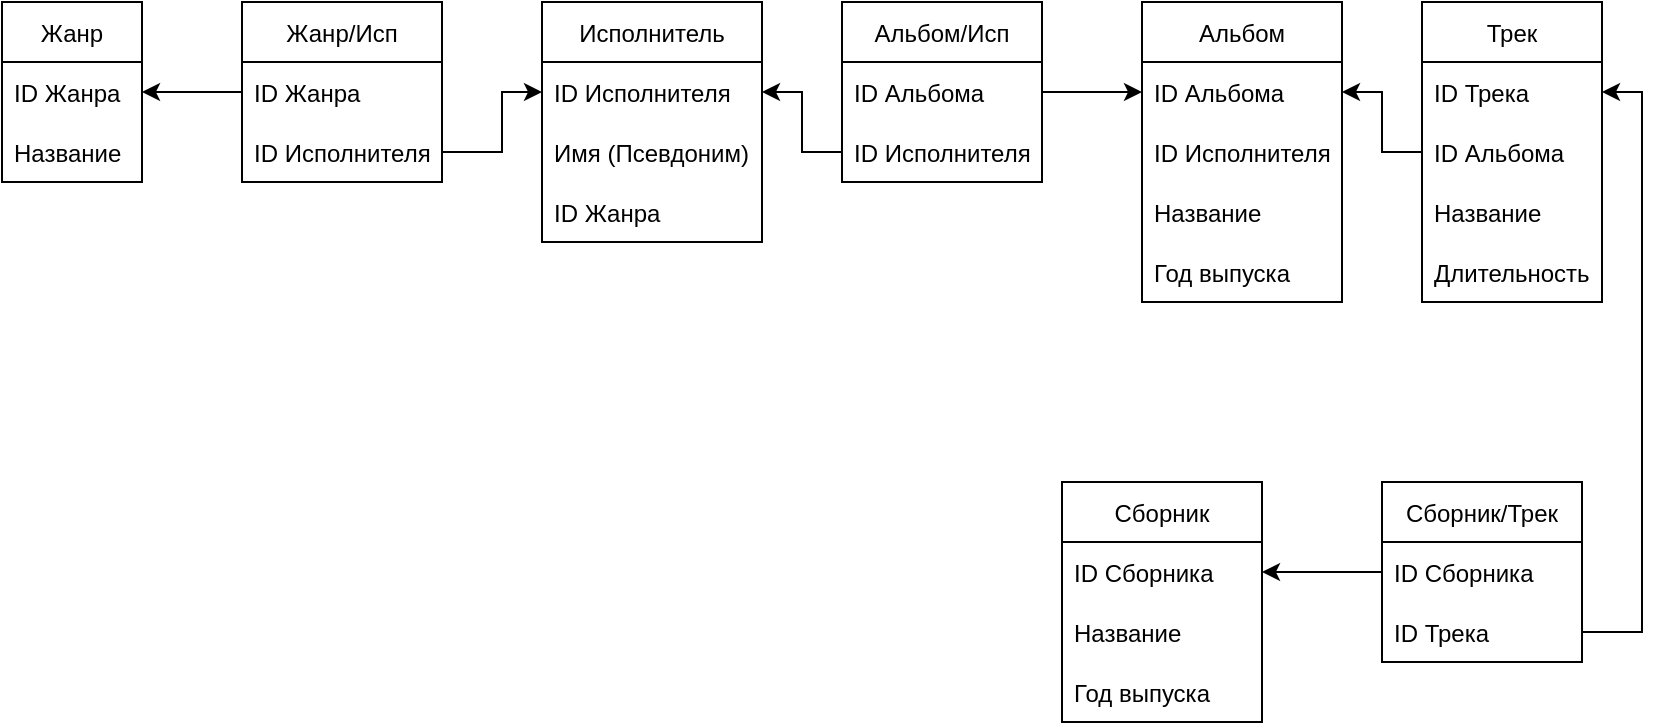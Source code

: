 <mxfile version="20.0.3" type="github"><diagram id="1PERM6R1pxf65QIKWMnp" name="Page-1"><mxGraphModel dx="855" dy="735" grid="1" gridSize="10" guides="1" tooltips="1" connect="1" arrows="1" fold="1" page="1" pageScale="1" pageWidth="827" pageHeight="1169" math="0" shadow="0"><root><mxCell id="0"/><mxCell id="1" parent="0"/><mxCell id="GxQV9euL37HfIME3CPT0-1" value="Жанр" style="swimlane;fontStyle=0;childLayout=stackLayout;horizontal=1;startSize=30;horizontalStack=0;resizeParent=1;resizeParentMax=0;resizeLast=0;collapsible=1;marginBottom=0;" parent="1" vertex="1"><mxGeometry x="10" y="80" width="70" height="90" as="geometry"/></mxCell><mxCell id="GxQV9euL37HfIME3CPT0-3" value="ID Жанра" style="text;strokeColor=none;fillColor=none;align=left;verticalAlign=middle;spacingLeft=4;spacingRight=4;overflow=hidden;points=[[0,0.5],[1,0.5]];portConstraint=eastwest;rotatable=0;" parent="GxQV9euL37HfIME3CPT0-1" vertex="1"><mxGeometry y="30" width="70" height="30" as="geometry"/></mxCell><mxCell id="GxQV9euL37HfIME3CPT0-4" value="Название" style="text;strokeColor=none;fillColor=none;align=left;verticalAlign=middle;spacingLeft=4;spacingRight=4;overflow=hidden;points=[[0,0.5],[1,0.5]];portConstraint=eastwest;rotatable=0;" parent="GxQV9euL37HfIME3CPT0-1" vertex="1"><mxGeometry y="60" width="70" height="30" as="geometry"/></mxCell><mxCell id="GxQV9euL37HfIME3CPT0-5" value="Исполнитель" style="swimlane;fontStyle=0;childLayout=stackLayout;horizontal=1;startSize=30;horizontalStack=0;resizeParent=1;resizeParentMax=0;resizeLast=0;collapsible=1;marginBottom=0;" parent="1" vertex="1"><mxGeometry x="280" y="80" width="110" height="120" as="geometry"/></mxCell><mxCell id="GxQV9euL37HfIME3CPT0-6" value="ID Исполнителя" style="text;strokeColor=none;fillColor=none;align=left;verticalAlign=middle;spacingLeft=4;spacingRight=4;overflow=hidden;points=[[0,0.5],[1,0.5]];portConstraint=eastwest;rotatable=0;" parent="GxQV9euL37HfIME3CPT0-5" vertex="1"><mxGeometry y="30" width="110" height="30" as="geometry"/></mxCell><mxCell id="GxQV9euL37HfIME3CPT0-11" value="Имя (Псевдоним)" style="text;strokeColor=none;fillColor=none;align=left;verticalAlign=middle;spacingLeft=4;spacingRight=4;overflow=hidden;points=[[0,0.5],[1,0.5]];portConstraint=eastwest;rotatable=0;" parent="GxQV9euL37HfIME3CPT0-5" vertex="1"><mxGeometry y="60" width="110" height="30" as="geometry"/></mxCell><mxCell id="GxQV9euL37HfIME3CPT0-7" value="ID Жанра" style="text;strokeColor=none;fillColor=none;align=left;verticalAlign=middle;spacingLeft=4;spacingRight=4;overflow=hidden;points=[[0,0.5],[1,0.5]];portConstraint=eastwest;rotatable=0;" parent="GxQV9euL37HfIME3CPT0-5" vertex="1"><mxGeometry y="90" width="110" height="30" as="geometry"/></mxCell><mxCell id="GxQV9euL37HfIME3CPT0-13" value="Альбом" style="swimlane;fontStyle=0;childLayout=stackLayout;horizontal=1;startSize=30;horizontalStack=0;resizeParent=1;resizeParentMax=0;resizeLast=0;collapsible=1;marginBottom=0;" parent="1" vertex="1"><mxGeometry x="580" y="80" width="100" height="150" as="geometry"/></mxCell><mxCell id="GxQV9euL37HfIME3CPT0-14" value="ID Альбома" style="text;strokeColor=none;fillColor=none;align=left;verticalAlign=middle;spacingLeft=4;spacingRight=4;overflow=hidden;points=[[0,0.5],[1,0.5]];portConstraint=eastwest;rotatable=0;" parent="GxQV9euL37HfIME3CPT0-13" vertex="1"><mxGeometry y="30" width="100" height="30" as="geometry"/></mxCell><mxCell id="GxQV9euL37HfIME3CPT0-17" value="ID Исполнителя" style="text;strokeColor=none;fillColor=none;align=left;verticalAlign=middle;spacingLeft=4;spacingRight=4;overflow=hidden;points=[[0,0.5],[1,0.5]];portConstraint=eastwest;rotatable=0;" parent="GxQV9euL37HfIME3CPT0-13" vertex="1"><mxGeometry y="60" width="100" height="30" as="geometry"/></mxCell><mxCell id="GxQV9euL37HfIME3CPT0-15" value="Название" style="text;strokeColor=none;fillColor=none;align=left;verticalAlign=middle;spacingLeft=4;spacingRight=4;overflow=hidden;points=[[0,0.5],[1,0.5]];portConstraint=eastwest;rotatable=0;" parent="GxQV9euL37HfIME3CPT0-13" vertex="1"><mxGeometry y="90" width="100" height="30" as="geometry"/></mxCell><mxCell id="GxQV9euL37HfIME3CPT0-16" value="Год выпуска" style="text;strokeColor=none;fillColor=none;align=left;verticalAlign=middle;spacingLeft=4;spacingRight=4;overflow=hidden;points=[[0,0.5],[1,0.5]];portConstraint=eastwest;rotatable=0;" parent="GxQV9euL37HfIME3CPT0-13" vertex="1"><mxGeometry y="120" width="100" height="30" as="geometry"/></mxCell><mxCell id="GxQV9euL37HfIME3CPT0-19" value="Трек" style="swimlane;fontStyle=0;childLayout=stackLayout;horizontal=1;startSize=30;horizontalStack=0;resizeParent=1;resizeParentMax=0;resizeLast=0;collapsible=1;marginBottom=0;" parent="1" vertex="1"><mxGeometry x="720" y="80" width="90" height="150" as="geometry"/></mxCell><mxCell id="GxQV9euL37HfIME3CPT0-20" value="ID Трека" style="text;strokeColor=none;fillColor=none;align=left;verticalAlign=middle;spacingLeft=4;spacingRight=4;overflow=hidden;points=[[0,0.5],[1,0.5]];portConstraint=eastwest;rotatable=0;" parent="GxQV9euL37HfIME3CPT0-19" vertex="1"><mxGeometry y="30" width="90" height="30" as="geometry"/></mxCell><mxCell id="GxQV9euL37HfIME3CPT0-21" value="ID Альбома" style="text;strokeColor=none;fillColor=none;align=left;verticalAlign=middle;spacingLeft=4;spacingRight=4;overflow=hidden;points=[[0,0.5],[1,0.5]];portConstraint=eastwest;rotatable=0;" parent="GxQV9euL37HfIME3CPT0-19" vertex="1"><mxGeometry y="60" width="90" height="30" as="geometry"/></mxCell><mxCell id="GxQV9euL37HfIME3CPT0-22" value="Название" style="text;strokeColor=none;fillColor=none;align=left;verticalAlign=middle;spacingLeft=4;spacingRight=4;overflow=hidden;points=[[0,0.5],[1,0.5]];portConstraint=eastwest;rotatable=0;" parent="GxQV9euL37HfIME3CPT0-19" vertex="1"><mxGeometry y="90" width="90" height="30" as="geometry"/></mxCell><mxCell id="GxQV9euL37HfIME3CPT0-23" value="Длительность" style="text;strokeColor=none;fillColor=none;align=left;verticalAlign=middle;spacingLeft=4;spacingRight=4;overflow=hidden;points=[[0,0.5],[1,0.5]];portConstraint=eastwest;rotatable=0;" parent="GxQV9euL37HfIME3CPT0-19" vertex="1"><mxGeometry y="120" width="90" height="30" as="geometry"/></mxCell><mxCell id="HXJYzPVjdPYJqvHKqFh--1" value="Жанр/Исп" style="swimlane;fontStyle=0;childLayout=stackLayout;horizontal=1;startSize=30;horizontalStack=0;resizeParent=1;resizeParentMax=0;resizeLast=0;collapsible=1;marginBottom=0;" vertex="1" parent="1"><mxGeometry x="130" y="80" width="100" height="90" as="geometry"/></mxCell><mxCell id="HXJYzPVjdPYJqvHKqFh--2" value="ID Жанра" style="text;strokeColor=none;fillColor=none;align=left;verticalAlign=middle;spacingLeft=4;spacingRight=4;overflow=hidden;points=[[0,0.5],[1,0.5]];portConstraint=eastwest;rotatable=0;" vertex="1" parent="HXJYzPVjdPYJqvHKqFh--1"><mxGeometry y="30" width="100" height="30" as="geometry"/></mxCell><mxCell id="HXJYzPVjdPYJqvHKqFh--3" value="ID Исполнителя" style="text;strokeColor=none;fillColor=none;align=left;verticalAlign=middle;spacingLeft=4;spacingRight=4;overflow=hidden;points=[[0,0.5],[1,0.5]];portConstraint=eastwest;rotatable=0;" vertex="1" parent="HXJYzPVjdPYJqvHKqFh--1"><mxGeometry y="60" width="100" height="30" as="geometry"/></mxCell><mxCell id="HXJYzPVjdPYJqvHKqFh--5" value="Альбом/Исп" style="swimlane;fontStyle=0;childLayout=stackLayout;horizontal=1;startSize=30;horizontalStack=0;resizeParent=1;resizeParentMax=0;resizeLast=0;collapsible=1;marginBottom=0;" vertex="1" parent="1"><mxGeometry x="430" y="80" width="100" height="90" as="geometry"/></mxCell><mxCell id="HXJYzPVjdPYJqvHKqFh--6" value="ID Альбома" style="text;strokeColor=none;fillColor=none;align=left;verticalAlign=middle;spacingLeft=4;spacingRight=4;overflow=hidden;points=[[0,0.5],[1,0.5]];portConstraint=eastwest;rotatable=0;" vertex="1" parent="HXJYzPVjdPYJqvHKqFh--5"><mxGeometry y="30" width="100" height="30" as="geometry"/></mxCell><mxCell id="HXJYzPVjdPYJqvHKqFh--7" value="ID Исполнителя" style="text;strokeColor=none;fillColor=none;align=left;verticalAlign=middle;spacingLeft=4;spacingRight=4;overflow=hidden;points=[[0,0.5],[1,0.5]];portConstraint=eastwest;rotatable=0;" vertex="1" parent="HXJYzPVjdPYJqvHKqFh--5"><mxGeometry y="60" width="100" height="30" as="geometry"/></mxCell><mxCell id="HXJYzPVjdPYJqvHKqFh--10" value="Сборник" style="swimlane;fontStyle=0;childLayout=stackLayout;horizontal=1;startSize=30;horizontalStack=0;resizeParent=1;resizeParentMax=0;resizeLast=0;collapsible=1;marginBottom=0;" vertex="1" parent="1"><mxGeometry x="540" y="320" width="100" height="120" as="geometry"/></mxCell><mxCell id="HXJYzPVjdPYJqvHKqFh--11" value="ID Сборника" style="text;strokeColor=none;fillColor=none;align=left;verticalAlign=middle;spacingLeft=4;spacingRight=4;overflow=hidden;points=[[0,0.5],[1,0.5]];portConstraint=eastwest;rotatable=0;" vertex="1" parent="HXJYzPVjdPYJqvHKqFh--10"><mxGeometry y="30" width="100" height="30" as="geometry"/></mxCell><mxCell id="HXJYzPVjdPYJqvHKqFh--12" value="Название" style="text;strokeColor=none;fillColor=none;align=left;verticalAlign=middle;spacingLeft=4;spacingRight=4;overflow=hidden;points=[[0,0.5],[1,0.5]];portConstraint=eastwest;rotatable=0;" vertex="1" parent="HXJYzPVjdPYJqvHKqFh--10"><mxGeometry y="60" width="100" height="30" as="geometry"/></mxCell><mxCell id="HXJYzPVjdPYJqvHKqFh--14" value="Год выпуска" style="text;strokeColor=none;fillColor=none;align=left;verticalAlign=middle;spacingLeft=4;spacingRight=4;overflow=hidden;points=[[0,0.5],[1,0.5]];portConstraint=eastwest;rotatable=0;" vertex="1" parent="HXJYzPVjdPYJqvHKqFh--10"><mxGeometry y="90" width="100" height="30" as="geometry"/></mxCell><mxCell id="HXJYzPVjdPYJqvHKqFh--15" value="Сборник/Трек" style="swimlane;fontStyle=0;childLayout=stackLayout;horizontal=1;startSize=30;horizontalStack=0;resizeParent=1;resizeParentMax=0;resizeLast=0;collapsible=1;marginBottom=0;" vertex="1" parent="1"><mxGeometry x="700" y="320" width="100" height="90" as="geometry"/></mxCell><mxCell id="HXJYzPVjdPYJqvHKqFh--16" value="ID Сборника" style="text;strokeColor=none;fillColor=none;align=left;verticalAlign=middle;spacingLeft=4;spacingRight=4;overflow=hidden;points=[[0,0.5],[1,0.5]];portConstraint=eastwest;rotatable=0;" vertex="1" parent="HXJYzPVjdPYJqvHKqFh--15"><mxGeometry y="30" width="100" height="30" as="geometry"/></mxCell><mxCell id="HXJYzPVjdPYJqvHKqFh--17" value="ID Трека" style="text;strokeColor=none;fillColor=none;align=left;verticalAlign=middle;spacingLeft=4;spacingRight=4;overflow=hidden;points=[[0,0.5],[1,0.5]];portConstraint=eastwest;rotatable=0;" vertex="1" parent="HXJYzPVjdPYJqvHKqFh--15"><mxGeometry y="60" width="100" height="30" as="geometry"/></mxCell><mxCell id="HXJYzPVjdPYJqvHKqFh--19" value="" style="endArrow=classic;html=1;rounded=0;exitX=0;exitY=0.5;exitDx=0;exitDy=0;entryX=1;entryY=0.5;entryDx=0;entryDy=0;entryPerimeter=0;" edge="1" parent="1" source="HXJYzPVjdPYJqvHKqFh--2" target="GxQV9euL37HfIME3CPT0-3"><mxGeometry width="50" height="50" relative="1" as="geometry"><mxPoint x="30" y="170" as="sourcePoint"/><mxPoint x="80" y="120" as="targetPoint"/><Array as="points"><mxPoint x="110" y="125"/></Array></mxGeometry></mxCell><mxCell id="HXJYzPVjdPYJqvHKqFh--20" value="" style="endArrow=classic;html=1;rounded=0;exitX=1;exitY=0.5;exitDx=0;exitDy=0;entryX=0;entryY=0.5;entryDx=0;entryDy=0;" edge="1" parent="1" source="HXJYzPVjdPYJqvHKqFh--3" target="GxQV9euL37HfIME3CPT0-6"><mxGeometry width="50" height="50" relative="1" as="geometry"><mxPoint x="230" y="170" as="sourcePoint"/><mxPoint x="280" y="120" as="targetPoint"/><Array as="points"><mxPoint x="260" y="155"/><mxPoint x="260" y="125"/></Array></mxGeometry></mxCell><mxCell id="HXJYzPVjdPYJqvHKqFh--21" value="" style="endArrow=classic;html=1;rounded=0;exitX=0;exitY=0.5;exitDx=0;exitDy=0;entryX=1;entryY=0.5;entryDx=0;entryDy=0;" edge="1" parent="1" source="HXJYzPVjdPYJqvHKqFh--7" target="GxQV9euL37HfIME3CPT0-6"><mxGeometry width="50" height="50" relative="1" as="geometry"><mxPoint x="340" y="170" as="sourcePoint"/><mxPoint x="390" y="120" as="targetPoint"/><Array as="points"><mxPoint x="410" y="155"/><mxPoint x="410" y="125"/></Array></mxGeometry></mxCell><mxCell id="HXJYzPVjdPYJqvHKqFh--22" value="" style="endArrow=classic;html=1;rounded=0;entryX=0;entryY=0.5;entryDx=0;entryDy=0;exitX=1;exitY=0.5;exitDx=0;exitDy=0;" edge="1" parent="1" source="HXJYzPVjdPYJqvHKqFh--6" target="GxQV9euL37HfIME3CPT0-14"><mxGeometry width="50" height="50" relative="1" as="geometry"><mxPoint x="530" y="120" as="sourcePoint"/><mxPoint x="580" y="70" as="targetPoint"/><Array as="points"><mxPoint x="550" y="125"/><mxPoint x="560" y="125"/></Array></mxGeometry></mxCell><mxCell id="HXJYzPVjdPYJqvHKqFh--23" value="" style="endArrow=classic;html=1;rounded=0;exitX=0;exitY=0.5;exitDx=0;exitDy=0;entryX=1;entryY=0.5;entryDx=0;entryDy=0;" edge="1" parent="1" source="GxQV9euL37HfIME3CPT0-21" target="GxQV9euL37HfIME3CPT0-14"><mxGeometry width="50" height="50" relative="1" as="geometry"><mxPoint x="630" y="170" as="sourcePoint"/><mxPoint x="680" y="120" as="targetPoint"/><Array as="points"><mxPoint x="700" y="155"/><mxPoint x="700" y="125"/></Array></mxGeometry></mxCell><mxCell id="HXJYzPVjdPYJqvHKqFh--24" value="" style="endArrow=classic;html=1;rounded=0;exitX=0;exitY=0.5;exitDx=0;exitDy=0;entryX=1;entryY=0.5;entryDx=0;entryDy=0;" edge="1" parent="1" source="HXJYzPVjdPYJqvHKqFh--16" target="HXJYzPVjdPYJqvHKqFh--11"><mxGeometry width="50" height="50" relative="1" as="geometry"><mxPoint x="710" y="370" as="sourcePoint"/><mxPoint x="760" y="320" as="targetPoint"/><Array as="points"><mxPoint x="680" y="365"/><mxPoint x="670" y="365"/></Array></mxGeometry></mxCell><mxCell id="HXJYzPVjdPYJqvHKqFh--25" value="" style="endArrow=classic;html=1;rounded=0;exitX=1;exitY=0.5;exitDx=0;exitDy=0;entryX=1;entryY=0.5;entryDx=0;entryDy=0;" edge="1" parent="1" source="HXJYzPVjdPYJqvHKqFh--17" target="GxQV9euL37HfIME3CPT0-20"><mxGeometry width="50" height="50" relative="1" as="geometry"><mxPoint x="390" y="400" as="sourcePoint"/><mxPoint x="820" y="220" as="targetPoint"/><Array as="points"><mxPoint x="830" y="395"/><mxPoint x="830" y="125"/></Array></mxGeometry></mxCell></root></mxGraphModel></diagram></mxfile>